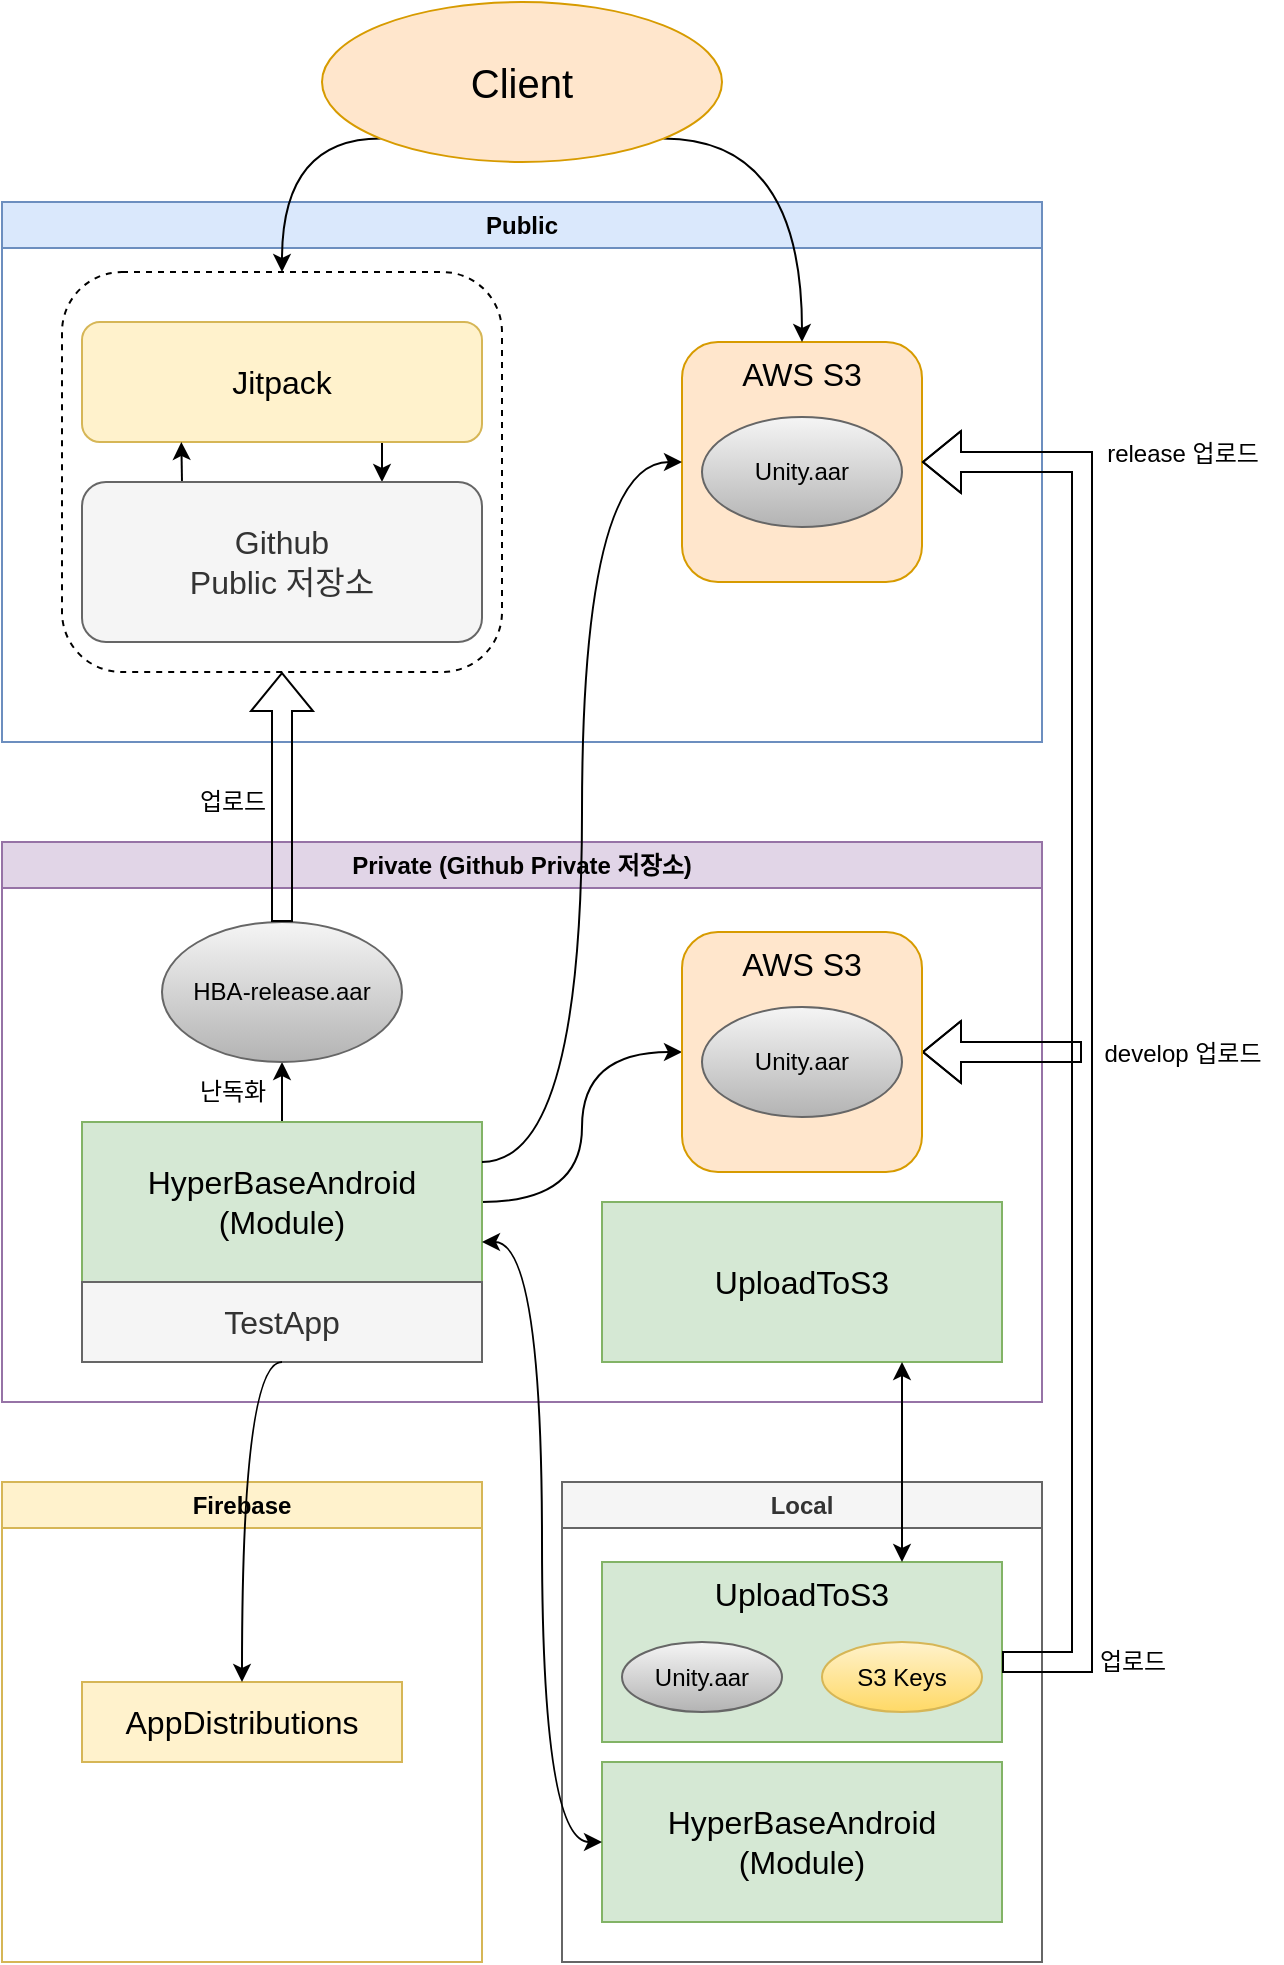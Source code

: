 <mxfile version="21.1.2" type="github">
  <diagram name="페이지-1" id="e8R5-ymzMCLi9W8DaYWQ">
    <mxGraphModel dx="2931" dy="1886" grid="1" gridSize="10" guides="1" tooltips="1" connect="1" arrows="1" fold="1" page="1" pageScale="1" pageWidth="827" pageHeight="1169" math="0" shadow="0">
      <root>
        <mxCell id="0" />
        <mxCell id="1" parent="0" />
        <mxCell id="ZJOxMzp84xy1mtmdKOzL-3" value="Public" style="swimlane;whiteSpace=wrap;html=1;fillColor=#dae8fc;strokeColor=#6c8ebf;" parent="1" vertex="1">
          <mxGeometry x="160" y="195" width="520" height="270" as="geometry" />
        </mxCell>
        <mxCell id="ZJOxMzp84xy1mtmdKOzL-24" value="AWS S3" style="rounded=1;whiteSpace=wrap;html=1;fontSize=16;fillColor=#ffe6cc;strokeColor=#d79b00;horizontal=1;verticalAlign=top;" parent="ZJOxMzp84xy1mtmdKOzL-3" vertex="1">
          <mxGeometry x="340" y="70" width="120" height="120" as="geometry" />
        </mxCell>
        <mxCell id="ZJOxMzp84xy1mtmdKOzL-48" style="edgeStyle=orthogonalEdgeStyle;rounded=0;orthogonalLoop=1;jettySize=auto;html=1;exitX=0.75;exitY=1;exitDx=0;exitDy=0;entryX=0.75;entryY=0;entryDx=0;entryDy=0;" parent="ZJOxMzp84xy1mtmdKOzL-3" source="ZJOxMzp84xy1mtmdKOzL-27" target="ZJOxMzp84xy1mtmdKOzL-28" edge="1">
          <mxGeometry relative="1" as="geometry" />
        </mxCell>
        <mxCell id="ZJOxMzp84xy1mtmdKOzL-27" value="Jitpack" style="rounded=1;whiteSpace=wrap;html=1;fontSize=16;fillColor=#fff2cc;strokeColor=#d6b656;" parent="ZJOxMzp84xy1mtmdKOzL-3" vertex="1">
          <mxGeometry x="40" y="60" width="200" height="60" as="geometry" />
        </mxCell>
        <mxCell id="ZJOxMzp84xy1mtmdKOzL-49" style="edgeStyle=orthogonalEdgeStyle;rounded=0;orthogonalLoop=1;jettySize=auto;html=1;exitX=0.25;exitY=0;exitDx=0;exitDy=0;" parent="ZJOxMzp84xy1mtmdKOzL-3" source="ZJOxMzp84xy1mtmdKOzL-28" edge="1">
          <mxGeometry relative="1" as="geometry">
            <mxPoint x="89.667" y="120" as="targetPoint" />
          </mxGeometry>
        </mxCell>
        <mxCell id="ZJOxMzp84xy1mtmdKOzL-28" value="Github&lt;br style=&quot;font-size: 16px;&quot;&gt;Public 저장소" style="rounded=1;whiteSpace=wrap;html=1;fontSize=16;fillColor=#f5f5f5;fontColor=#333333;strokeColor=#666666;" parent="ZJOxMzp84xy1mtmdKOzL-3" vertex="1">
          <mxGeometry x="40" y="140" width="200" height="80" as="geometry" />
        </mxCell>
        <mxCell id="ZJOxMzp84xy1mtmdKOzL-38" value="" style="rounded=1;whiteSpace=wrap;html=1;fillColor=none;dashed=1;" parent="ZJOxMzp84xy1mtmdKOzL-3" vertex="1">
          <mxGeometry x="30" y="35" width="220" height="200" as="geometry" />
        </mxCell>
        <mxCell id="ZJOxMzp84xy1mtmdKOzL-56" value="Unity.aar" style="ellipse;whiteSpace=wrap;html=1;fillColor=#f5f5f5;strokeColor=#666666;gradientColor=#b3b3b3;" parent="ZJOxMzp84xy1mtmdKOzL-3" vertex="1">
          <mxGeometry x="350" y="107.5" width="100" height="55" as="geometry" />
        </mxCell>
        <mxCell id="ZJOxMzp84xy1mtmdKOzL-6" value="Private (Github Private 저장소)" style="swimlane;whiteSpace=wrap;html=1;fillColor=#e1d5e7;strokeColor=#9673a6;" parent="1" vertex="1">
          <mxGeometry x="160" y="515" width="520" height="280" as="geometry" />
        </mxCell>
        <mxCell id="ZJOxMzp84xy1mtmdKOzL-36" value="" style="edgeStyle=orthogonalEdgeStyle;rounded=0;orthogonalLoop=1;jettySize=auto;html=1;" parent="ZJOxMzp84xy1mtmdKOzL-6" source="ZJOxMzp84xy1mtmdKOzL-8" target="ZJOxMzp84xy1mtmdKOzL-35" edge="1">
          <mxGeometry relative="1" as="geometry" />
        </mxCell>
        <mxCell id="XzT699PlWp9TW3YekuYU-9" style="edgeStyle=orthogonalEdgeStyle;orthogonalLoop=1;jettySize=auto;html=1;exitX=1;exitY=0.5;exitDx=0;exitDy=0;entryX=0;entryY=0.5;entryDx=0;entryDy=0;curved=1;" edge="1" parent="ZJOxMzp84xy1mtmdKOzL-6" source="ZJOxMzp84xy1mtmdKOzL-8" target="XzT699PlWp9TW3YekuYU-3">
          <mxGeometry relative="1" as="geometry" />
        </mxCell>
        <mxCell id="ZJOxMzp84xy1mtmdKOzL-8" value="HyperBaseAndroid&lt;br&gt;(Module)" style="rounded=0;whiteSpace=wrap;html=1;fillColor=#d5e8d4;strokeColor=#82b366;fontSize=16;" parent="ZJOxMzp84xy1mtmdKOzL-6" vertex="1">
          <mxGeometry x="40" y="140" width="200" height="80" as="geometry" />
        </mxCell>
        <mxCell id="ZJOxMzp84xy1mtmdKOzL-10" value="TestApp" style="rounded=0;whiteSpace=wrap;html=1;fontSize=16;fillColor=#f5f5f5;fontColor=#333333;strokeColor=#666666;" parent="ZJOxMzp84xy1mtmdKOzL-6" vertex="1">
          <mxGeometry x="40" y="220" width="200" height="40" as="geometry" />
        </mxCell>
        <mxCell id="ZJOxMzp84xy1mtmdKOzL-22" value="UploadToS3" style="rounded=0;whiteSpace=wrap;html=1;fillColor=#d5e8d4;strokeColor=#82b366;fontSize=16;" parent="ZJOxMzp84xy1mtmdKOzL-6" vertex="1">
          <mxGeometry x="300" y="180" width="200" height="80" as="geometry" />
        </mxCell>
        <mxCell id="ZJOxMzp84xy1mtmdKOzL-35" value="HBA-release.aar" style="ellipse;whiteSpace=wrap;html=1;fillColor=#f5f5f5;strokeColor=#666666;gradientColor=#b3b3b3;" parent="ZJOxMzp84xy1mtmdKOzL-6" vertex="1">
          <mxGeometry x="80" y="40" width="120" height="70" as="geometry" />
        </mxCell>
        <mxCell id="ZJOxMzp84xy1mtmdKOzL-50" value="난독화" style="text;html=1;align=center;verticalAlign=middle;resizable=0;points=[];autosize=1;strokeColor=none;fillColor=none;" parent="ZJOxMzp84xy1mtmdKOzL-6" vertex="1">
          <mxGeometry x="90" y="110" width="50" height="30" as="geometry" />
        </mxCell>
        <mxCell id="XzT699PlWp9TW3YekuYU-6" style="edgeStyle=orthogonalEdgeStyle;rounded=0;orthogonalLoop=1;jettySize=auto;html=1;exitX=1;exitY=0.5;exitDx=0;exitDy=0;shape=flexArrow;startArrow=block;endArrow=none;endFill=0;" edge="1" parent="ZJOxMzp84xy1mtmdKOzL-6" source="XzT699PlWp9TW3YekuYU-3">
          <mxGeometry relative="1" as="geometry">
            <mxPoint x="540" y="105" as="targetPoint" />
          </mxGeometry>
        </mxCell>
        <mxCell id="XzT699PlWp9TW3YekuYU-3" value="AWS S3" style="rounded=1;whiteSpace=wrap;html=1;fontSize=16;fillColor=#ffe6cc;strokeColor=#d79b00;horizontal=1;verticalAlign=top;" vertex="1" parent="ZJOxMzp84xy1mtmdKOzL-6">
          <mxGeometry x="340" y="45" width="120" height="120" as="geometry" />
        </mxCell>
        <mxCell id="XzT699PlWp9TW3YekuYU-4" value="Unity.aar" style="ellipse;whiteSpace=wrap;html=1;fillColor=#f5f5f5;strokeColor=#666666;gradientColor=#b3b3b3;" vertex="1" parent="ZJOxMzp84xy1mtmdKOzL-6">
          <mxGeometry x="350" y="82.5" width="100" height="55" as="geometry" />
        </mxCell>
        <mxCell id="ZJOxMzp84xy1mtmdKOzL-11" value="Firebase" style="swimlane;whiteSpace=wrap;html=1;fillColor=#fff2cc;strokeColor=#d6b656;" parent="1" vertex="1">
          <mxGeometry x="160" y="835" width="240" height="240" as="geometry" />
        </mxCell>
        <mxCell id="ZJOxMzp84xy1mtmdKOzL-19" value="AppDistributions" style="rounded=0;whiteSpace=wrap;html=1;fontSize=16;fillColor=#fff2cc;strokeColor=#d6b656;" parent="ZJOxMzp84xy1mtmdKOzL-11" vertex="1">
          <mxGeometry x="40" y="100" width="160" height="40" as="geometry" />
        </mxCell>
        <mxCell id="ZJOxMzp84xy1mtmdKOzL-14" value="Local" style="swimlane;whiteSpace=wrap;html=1;fillColor=#f5f5f5;strokeColor=#666666;fontColor=#333333;" parent="1" vertex="1">
          <mxGeometry x="440" y="835" width="240" height="240" as="geometry" />
        </mxCell>
        <mxCell id="ZJOxMzp84xy1mtmdKOzL-55" value="UploadToS3" style="rounded=0;whiteSpace=wrap;html=1;fillColor=#d5e8d4;strokeColor=#82b366;fontSize=16;verticalAlign=top;" parent="ZJOxMzp84xy1mtmdKOzL-14" vertex="1">
          <mxGeometry x="20" y="40" width="200" height="90" as="geometry" />
        </mxCell>
        <mxCell id="ZJOxMzp84xy1mtmdKOzL-61" value="Unity.aar" style="ellipse;whiteSpace=wrap;html=1;fillColor=#f5f5f5;strokeColor=#666666;gradientColor=#b3b3b3;" parent="ZJOxMzp84xy1mtmdKOzL-14" vertex="1">
          <mxGeometry x="30" y="80" width="80" height="35" as="geometry" />
        </mxCell>
        <mxCell id="ZJOxMzp84xy1mtmdKOzL-65" value="S3 Keys" style="ellipse;whiteSpace=wrap;html=1;fillColor=#fff2cc;strokeColor=#d6b656;gradientColor=#ffd966;" parent="ZJOxMzp84xy1mtmdKOzL-14" vertex="1">
          <mxGeometry x="130" y="80" width="80" height="35" as="geometry" />
        </mxCell>
        <mxCell id="ZJOxMzp84xy1mtmdKOzL-54" value="HyperBaseAndroid&lt;br&gt;(Module)" style="rounded=0;whiteSpace=wrap;html=1;fillColor=#d5e8d4;strokeColor=#82b366;fontSize=16;" parent="ZJOxMzp84xy1mtmdKOzL-14" vertex="1">
          <mxGeometry x="20" y="140" width="200" height="80" as="geometry" />
        </mxCell>
        <mxCell id="ZJOxMzp84xy1mtmdKOzL-42" style="edgeStyle=orthogonalEdgeStyle;orthogonalLoop=1;jettySize=auto;html=1;exitX=1;exitY=1;exitDx=0;exitDy=0;entryX=0.5;entryY=0;entryDx=0;entryDy=0;curved=1;" parent="1" source="ZJOxMzp84xy1mtmdKOzL-25" target="ZJOxMzp84xy1mtmdKOzL-24" edge="1">
          <mxGeometry relative="1" as="geometry">
            <Array as="points">
              <mxPoint x="560" y="163" />
            </Array>
          </mxGeometry>
        </mxCell>
        <mxCell id="ZJOxMzp84xy1mtmdKOzL-44" value="" style="edgeStyle=orthogonalEdgeStyle;orthogonalLoop=1;jettySize=auto;html=1;exitX=0;exitY=1;exitDx=0;exitDy=0;curved=1;" parent="1" source="ZJOxMzp84xy1mtmdKOzL-25" target="ZJOxMzp84xy1mtmdKOzL-38" edge="1">
          <mxGeometry relative="1" as="geometry">
            <Array as="points">
              <mxPoint x="300" y="163" />
            </Array>
          </mxGeometry>
        </mxCell>
        <mxCell id="ZJOxMzp84xy1mtmdKOzL-25" value="Client" style="ellipse;whiteSpace=wrap;html=1;fillColor=#ffe6cc;strokeColor=#d79b00;fontSize=20;fontStyle=0" parent="1" vertex="1">
          <mxGeometry x="320" y="95" width="200" height="80" as="geometry" />
        </mxCell>
        <mxCell id="ZJOxMzp84xy1mtmdKOzL-34" style="edgeStyle=orthogonalEdgeStyle;orthogonalLoop=1;jettySize=auto;html=1;entryX=0.5;entryY=0;entryDx=0;entryDy=0;curved=1;shadow=0;exitX=0.5;exitY=1;exitDx=0;exitDy=0;" parent="1" source="ZJOxMzp84xy1mtmdKOzL-10" target="ZJOxMzp84xy1mtmdKOzL-19" edge="1">
          <mxGeometry relative="1" as="geometry">
            <mxPoint x="300" y="735" as="sourcePoint" />
            <mxPoint x="300" y="855" as="targetPoint" />
            <Array as="points">
              <mxPoint x="280" y="775" />
            </Array>
          </mxGeometry>
        </mxCell>
        <mxCell id="ZJOxMzp84xy1mtmdKOzL-37" style="edgeStyle=orthogonalEdgeStyle;rounded=0;orthogonalLoop=1;jettySize=auto;html=1;entryX=1;entryY=0.5;entryDx=0;entryDy=0;shape=flexArrow;" parent="1" target="ZJOxMzp84xy1mtmdKOzL-24" edge="1">
          <mxGeometry relative="1" as="geometry">
            <mxPoint x="660" y="925" as="sourcePoint" />
            <Array as="points">
              <mxPoint x="660" y="925" />
              <mxPoint x="700" y="925" />
              <mxPoint x="700" y="325" />
            </Array>
          </mxGeometry>
        </mxCell>
        <mxCell id="ZJOxMzp84xy1mtmdKOzL-39" style="edgeStyle=orthogonalEdgeStyle;rounded=0;orthogonalLoop=1;jettySize=auto;html=1;shape=flexArrow;" parent="1" source="ZJOxMzp84xy1mtmdKOzL-35" target="ZJOxMzp84xy1mtmdKOzL-38" edge="1">
          <mxGeometry relative="1" as="geometry" />
        </mxCell>
        <mxCell id="ZJOxMzp84xy1mtmdKOzL-40" style="edgeStyle=orthogonalEdgeStyle;orthogonalLoop=1;jettySize=auto;html=1;entryX=0;entryY=0.5;entryDx=0;entryDy=0;curved=1;exitX=1;exitY=0.25;exitDx=0;exitDy=0;" parent="1" source="ZJOxMzp84xy1mtmdKOzL-8" target="ZJOxMzp84xy1mtmdKOzL-24" edge="1">
          <mxGeometry relative="1" as="geometry" />
        </mxCell>
        <mxCell id="ZJOxMzp84xy1mtmdKOzL-51" value="업로드" style="text;html=1;align=center;verticalAlign=middle;resizable=0;points=[];autosize=1;strokeColor=none;fillColor=none;" parent="1" vertex="1">
          <mxGeometry x="250" y="480" width="50" height="30" as="geometry" />
        </mxCell>
        <mxCell id="ZJOxMzp84xy1mtmdKOzL-52" value="release 업로드" style="text;html=1;align=center;verticalAlign=middle;resizable=0;points=[];autosize=1;strokeColor=none;fillColor=none;" parent="1" vertex="1">
          <mxGeometry x="700" y="306" width="100" height="30" as="geometry" />
        </mxCell>
        <mxCell id="ZJOxMzp84xy1mtmdKOzL-60" style="edgeStyle=orthogonalEdgeStyle;orthogonalLoop=1;jettySize=auto;html=1;exitX=0;exitY=0.5;exitDx=0;exitDy=0;entryX=1;entryY=0.75;entryDx=0;entryDy=0;curved=1;startArrow=classic;startFill=1;" parent="1" source="ZJOxMzp84xy1mtmdKOzL-54" target="ZJOxMzp84xy1mtmdKOzL-8" edge="1">
          <mxGeometry relative="1" as="geometry" />
        </mxCell>
        <mxCell id="ZJOxMzp84xy1mtmdKOzL-64" value="업로드" style="text;html=1;align=center;verticalAlign=middle;resizable=0;points=[];autosize=1;strokeColor=none;fillColor=none;" parent="1" vertex="1">
          <mxGeometry x="700" y="910" width="50" height="30" as="geometry" />
        </mxCell>
        <mxCell id="ZJOxMzp84xy1mtmdKOzL-68" style="edgeStyle=orthogonalEdgeStyle;rounded=0;orthogonalLoop=1;jettySize=auto;html=1;startArrow=classic;startFill=1;" parent="1" source="ZJOxMzp84xy1mtmdKOzL-55" target="ZJOxMzp84xy1mtmdKOzL-22" edge="1">
          <mxGeometry relative="1" as="geometry">
            <Array as="points">
              <mxPoint x="610" y="805" />
              <mxPoint x="610" y="805" />
            </Array>
          </mxGeometry>
        </mxCell>
        <mxCell id="XzT699PlWp9TW3YekuYU-7" value="develop 업로드" style="text;html=1;align=center;verticalAlign=middle;resizable=0;points=[];autosize=1;strokeColor=none;fillColor=none;" vertex="1" parent="1">
          <mxGeometry x="700" y="606" width="100" height="30" as="geometry" />
        </mxCell>
      </root>
    </mxGraphModel>
  </diagram>
</mxfile>
